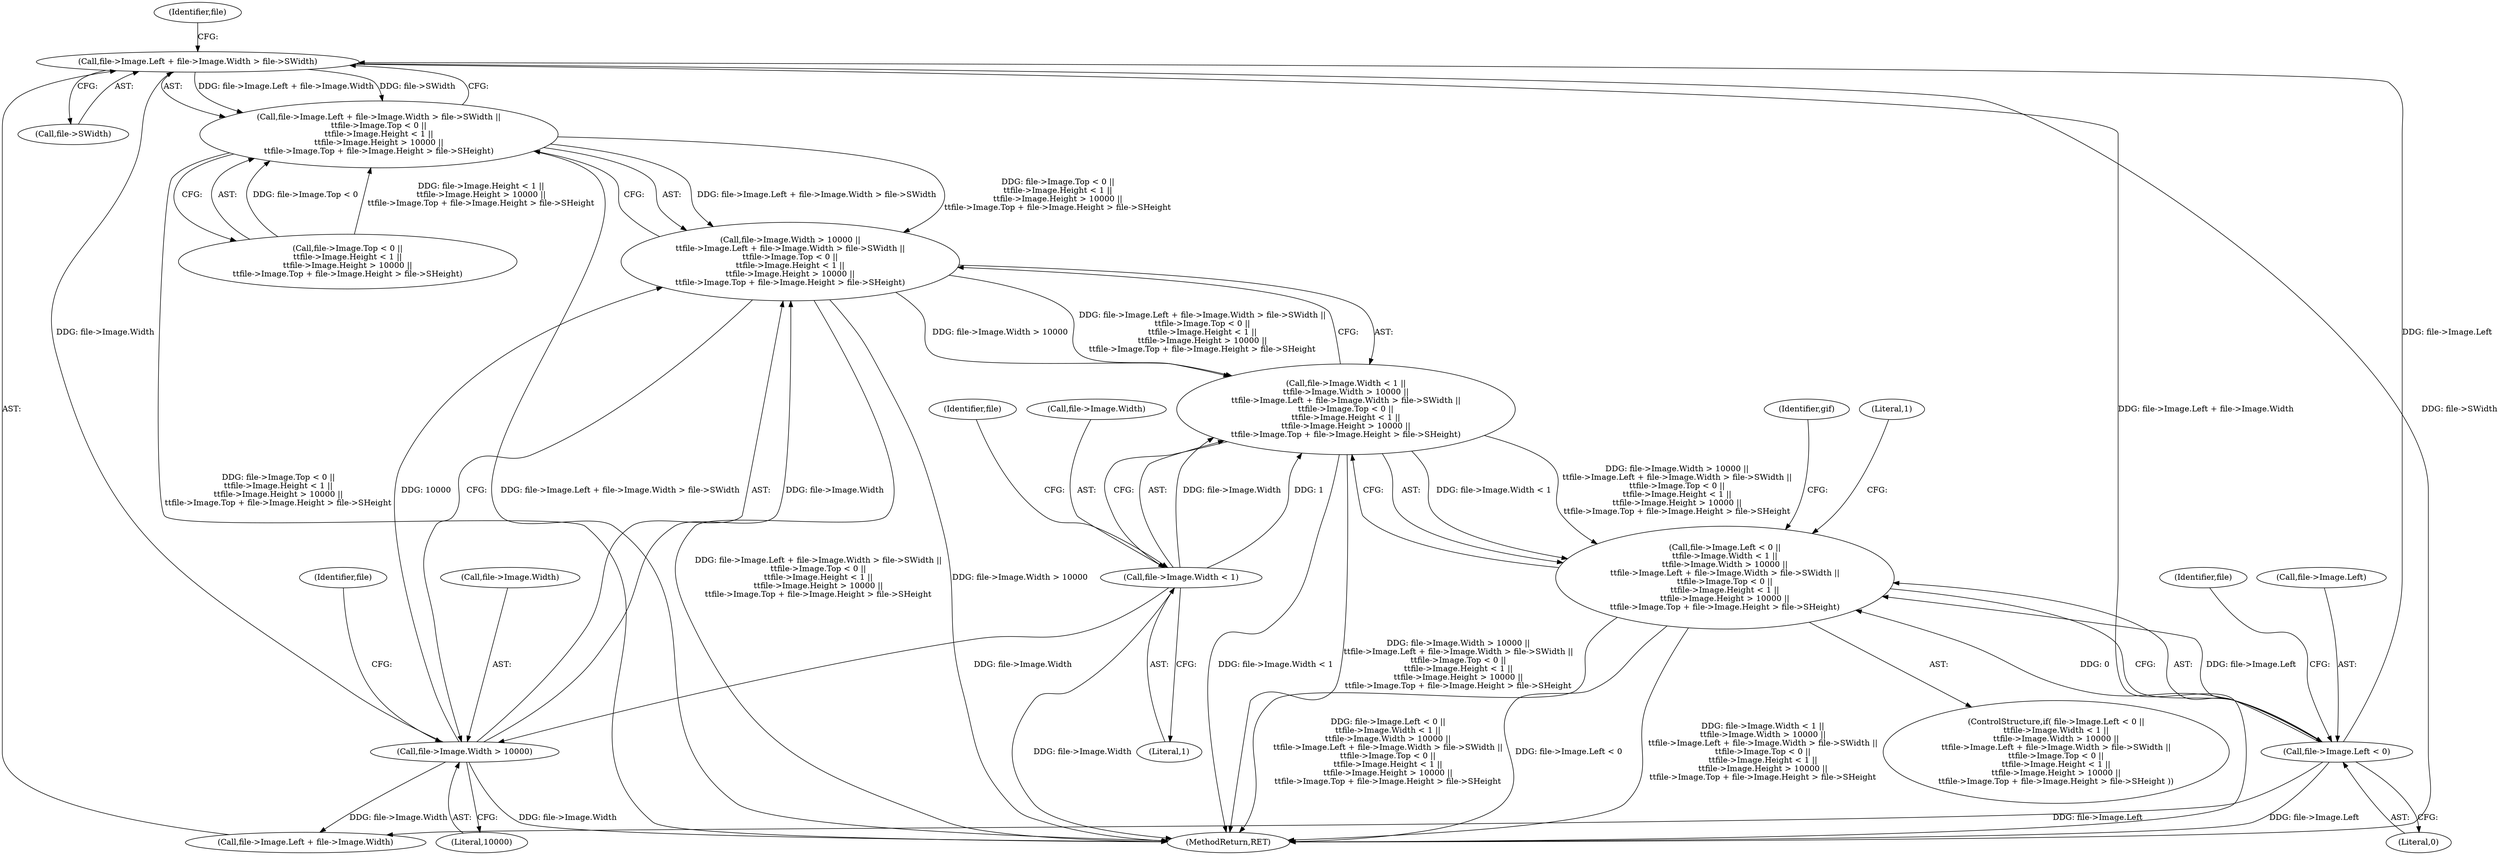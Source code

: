 digraph "0_libvips_ce684dd008532ea0bf9d4a1d89bacb35f4a83f4d@pointer" {
"1000171" [label="(Call,file->Image.Left + file->Image.Width > file->SWidth)"];
"1000147" [label="(Call,file->Image.Left < 0)"];
"1000163" [label="(Call,file->Image.Width > 10000)"];
"1000155" [label="(Call,file->Image.Width < 1)"];
"1000170" [label="(Call,file->Image.Left + file->Image.Width > file->SWidth ||\n\t\tfile->Image.Top < 0 ||\n\t\tfile->Image.Height < 1 ||\n\t\tfile->Image.Height > 10000 ||\n\t\tfile->Image.Top + file->Image.Height > file->SHeight)"];
"1000162" [label="(Call,file->Image.Width > 10000 ||\n\t\tfile->Image.Left + file->Image.Width > file->SWidth ||\n\t\tfile->Image.Top < 0 ||\n\t\tfile->Image.Height < 1 ||\n\t\tfile->Image.Height > 10000 ||\n\t\tfile->Image.Top + file->Image.Height > file->SHeight)"];
"1000154" [label="(Call,file->Image.Width < 1 ||\n\t\tfile->Image.Width > 10000 ||\n\t\tfile->Image.Left + file->Image.Width > file->SWidth ||\n\t\tfile->Image.Top < 0 ||\n\t\tfile->Image.Height < 1 ||\n\t\tfile->Image.Height > 10000 ||\n\t\tfile->Image.Top + file->Image.Height > file->SHeight)"];
"1000146" [label="(Call,file->Image.Left < 0 ||\n\t\tfile->Image.Width < 1 ||\n\t\tfile->Image.Width > 10000 ||\n\t\tfile->Image.Left + file->Image.Width > file->SWidth ||\n\t\tfile->Image.Top < 0 ||\n\t\tfile->Image.Height < 1 ||\n\t\tfile->Image.Height > 10000 ||\n\t\tfile->Image.Top + file->Image.Height > file->SHeight)"];
"1000190" [label="(Identifier,file)"];
"1000161" [label="(Literal,1)"];
"1000156" [label="(Call,file->Image.Width)"];
"1000186" [label="(Call,file->Image.Top < 0 ||\n\t\tfile->Image.Height < 1 ||\n\t\tfile->Image.Height > 10000 ||\n\t\tfile->Image.Top + file->Image.Height > file->SHeight)"];
"1000155" [label="(Call,file->Image.Width < 1)"];
"1000166" [label="(Identifier,file)"];
"1000164" [label="(Call,file->Image.Width)"];
"1000162" [label="(Call,file->Image.Width > 10000 ||\n\t\tfile->Image.Left + file->Image.Width > file->SWidth ||\n\t\tfile->Image.Top < 0 ||\n\t\tfile->Image.Height < 1 ||\n\t\tfile->Image.Height > 10000 ||\n\t\tfile->Image.Top + file->Image.Height > file->SHeight)"];
"1000145" [label="(ControlStructure,if( file->Image.Left < 0 ||\n\t\tfile->Image.Width < 1 ||\n\t\tfile->Image.Width > 10000 ||\n\t\tfile->Image.Left + file->Image.Width > file->SWidth ||\n\t\tfile->Image.Top < 0 ||\n\t\tfile->Image.Height < 1 ||\n\t\tfile->Image.Height > 10000 ||\n\t\tfile->Image.Top + file->Image.Height > file->SHeight ))"];
"1000171" [label="(Call,file->Image.Left + file->Image.Width > file->SWidth)"];
"1000183" [label="(Call,file->SWidth)"];
"1000233" [label="(Identifier,gif)"];
"1000170" [label="(Call,file->Image.Left + file->Image.Width > file->SWidth ||\n\t\tfile->Image.Top < 0 ||\n\t\tfile->Image.Height < 1 ||\n\t\tfile->Image.Height > 10000 ||\n\t\tfile->Image.Top + file->Image.Height > file->SHeight)"];
"1000146" [label="(Call,file->Image.Left < 0 ||\n\t\tfile->Image.Width < 1 ||\n\t\tfile->Image.Width > 10000 ||\n\t\tfile->Image.Left + file->Image.Width > file->SWidth ||\n\t\tfile->Image.Top < 0 ||\n\t\tfile->Image.Height < 1 ||\n\t\tfile->Image.Height > 10000 ||\n\t\tfile->Image.Top + file->Image.Height > file->SHeight)"];
"1000175" [label="(Identifier,file)"];
"1000158" [label="(Identifier,file)"];
"1000148" [label="(Call,file->Image.Left)"];
"1000228" [label="(Literal,1)"];
"1000163" [label="(Call,file->Image.Width > 10000)"];
"1000153" [label="(Literal,0)"];
"1000303" [label="(MethodReturn,RET)"];
"1000154" [label="(Call,file->Image.Width < 1 ||\n\t\tfile->Image.Width > 10000 ||\n\t\tfile->Image.Left + file->Image.Width > file->SWidth ||\n\t\tfile->Image.Top < 0 ||\n\t\tfile->Image.Height < 1 ||\n\t\tfile->Image.Height > 10000 ||\n\t\tfile->Image.Top + file->Image.Height > file->SHeight)"];
"1000172" [label="(Call,file->Image.Left + file->Image.Width)"];
"1000147" [label="(Call,file->Image.Left < 0)"];
"1000169" [label="(Literal,10000)"];
"1000171" -> "1000170"  [label="AST: "];
"1000171" -> "1000183"  [label="CFG: "];
"1000172" -> "1000171"  [label="AST: "];
"1000183" -> "1000171"  [label="AST: "];
"1000190" -> "1000171"  [label="CFG: "];
"1000170" -> "1000171"  [label="CFG: "];
"1000171" -> "1000303"  [label="DDG: file->Image.Left + file->Image.Width"];
"1000171" -> "1000303"  [label="DDG: file->SWidth"];
"1000171" -> "1000170"  [label="DDG: file->Image.Left + file->Image.Width"];
"1000171" -> "1000170"  [label="DDG: file->SWidth"];
"1000147" -> "1000171"  [label="DDG: file->Image.Left"];
"1000163" -> "1000171"  [label="DDG: file->Image.Width"];
"1000147" -> "1000146"  [label="AST: "];
"1000147" -> "1000153"  [label="CFG: "];
"1000148" -> "1000147"  [label="AST: "];
"1000153" -> "1000147"  [label="AST: "];
"1000158" -> "1000147"  [label="CFG: "];
"1000146" -> "1000147"  [label="CFG: "];
"1000147" -> "1000303"  [label="DDG: file->Image.Left"];
"1000147" -> "1000146"  [label="DDG: file->Image.Left"];
"1000147" -> "1000146"  [label="DDG: 0"];
"1000147" -> "1000172"  [label="DDG: file->Image.Left"];
"1000163" -> "1000162"  [label="AST: "];
"1000163" -> "1000169"  [label="CFG: "];
"1000164" -> "1000163"  [label="AST: "];
"1000169" -> "1000163"  [label="AST: "];
"1000175" -> "1000163"  [label="CFG: "];
"1000162" -> "1000163"  [label="CFG: "];
"1000163" -> "1000303"  [label="DDG: file->Image.Width"];
"1000163" -> "1000162"  [label="DDG: file->Image.Width"];
"1000163" -> "1000162"  [label="DDG: 10000"];
"1000155" -> "1000163"  [label="DDG: file->Image.Width"];
"1000163" -> "1000172"  [label="DDG: file->Image.Width"];
"1000155" -> "1000154"  [label="AST: "];
"1000155" -> "1000161"  [label="CFG: "];
"1000156" -> "1000155"  [label="AST: "];
"1000161" -> "1000155"  [label="AST: "];
"1000166" -> "1000155"  [label="CFG: "];
"1000154" -> "1000155"  [label="CFG: "];
"1000155" -> "1000303"  [label="DDG: file->Image.Width"];
"1000155" -> "1000154"  [label="DDG: file->Image.Width"];
"1000155" -> "1000154"  [label="DDG: 1"];
"1000170" -> "1000162"  [label="AST: "];
"1000170" -> "1000186"  [label="CFG: "];
"1000186" -> "1000170"  [label="AST: "];
"1000162" -> "1000170"  [label="CFG: "];
"1000170" -> "1000303"  [label="DDG: file->Image.Top < 0 ||\n\t\tfile->Image.Height < 1 ||\n\t\tfile->Image.Height > 10000 ||\n\t\tfile->Image.Top + file->Image.Height > file->SHeight"];
"1000170" -> "1000303"  [label="DDG: file->Image.Left + file->Image.Width > file->SWidth"];
"1000170" -> "1000162"  [label="DDG: file->Image.Left + file->Image.Width > file->SWidth"];
"1000170" -> "1000162"  [label="DDG: file->Image.Top < 0 ||\n\t\tfile->Image.Height < 1 ||\n\t\tfile->Image.Height > 10000 ||\n\t\tfile->Image.Top + file->Image.Height > file->SHeight"];
"1000186" -> "1000170"  [label="DDG: file->Image.Top < 0"];
"1000186" -> "1000170"  [label="DDG: file->Image.Height < 1 ||\n\t\tfile->Image.Height > 10000 ||\n\t\tfile->Image.Top + file->Image.Height > file->SHeight"];
"1000162" -> "1000154"  [label="AST: "];
"1000154" -> "1000162"  [label="CFG: "];
"1000162" -> "1000303"  [label="DDG: file->Image.Left + file->Image.Width > file->SWidth ||\n\t\tfile->Image.Top < 0 ||\n\t\tfile->Image.Height < 1 ||\n\t\tfile->Image.Height > 10000 ||\n\t\tfile->Image.Top + file->Image.Height > file->SHeight"];
"1000162" -> "1000303"  [label="DDG: file->Image.Width > 10000"];
"1000162" -> "1000154"  [label="DDG: file->Image.Width > 10000"];
"1000162" -> "1000154"  [label="DDG: file->Image.Left + file->Image.Width > file->SWidth ||\n\t\tfile->Image.Top < 0 ||\n\t\tfile->Image.Height < 1 ||\n\t\tfile->Image.Height > 10000 ||\n\t\tfile->Image.Top + file->Image.Height > file->SHeight"];
"1000154" -> "1000146"  [label="AST: "];
"1000146" -> "1000154"  [label="CFG: "];
"1000154" -> "1000303"  [label="DDG: file->Image.Width < 1"];
"1000154" -> "1000303"  [label="DDG: file->Image.Width > 10000 ||\n\t\tfile->Image.Left + file->Image.Width > file->SWidth ||\n\t\tfile->Image.Top < 0 ||\n\t\tfile->Image.Height < 1 ||\n\t\tfile->Image.Height > 10000 ||\n\t\tfile->Image.Top + file->Image.Height > file->SHeight"];
"1000154" -> "1000146"  [label="DDG: file->Image.Width < 1"];
"1000154" -> "1000146"  [label="DDG: file->Image.Width > 10000 ||\n\t\tfile->Image.Left + file->Image.Width > file->SWidth ||\n\t\tfile->Image.Top < 0 ||\n\t\tfile->Image.Height < 1 ||\n\t\tfile->Image.Height > 10000 ||\n\t\tfile->Image.Top + file->Image.Height > file->SHeight"];
"1000146" -> "1000145"  [label="AST: "];
"1000228" -> "1000146"  [label="CFG: "];
"1000233" -> "1000146"  [label="CFG: "];
"1000146" -> "1000303"  [label="DDG: file->Image.Width < 1 ||\n\t\tfile->Image.Width > 10000 ||\n\t\tfile->Image.Left + file->Image.Width > file->SWidth ||\n\t\tfile->Image.Top < 0 ||\n\t\tfile->Image.Height < 1 ||\n\t\tfile->Image.Height > 10000 ||\n\t\tfile->Image.Top + file->Image.Height > file->SHeight"];
"1000146" -> "1000303"  [label="DDG: file->Image.Left < 0 ||\n\t\tfile->Image.Width < 1 ||\n\t\tfile->Image.Width > 10000 ||\n\t\tfile->Image.Left + file->Image.Width > file->SWidth ||\n\t\tfile->Image.Top < 0 ||\n\t\tfile->Image.Height < 1 ||\n\t\tfile->Image.Height > 10000 ||\n\t\tfile->Image.Top + file->Image.Height > file->SHeight"];
"1000146" -> "1000303"  [label="DDG: file->Image.Left < 0"];
}
